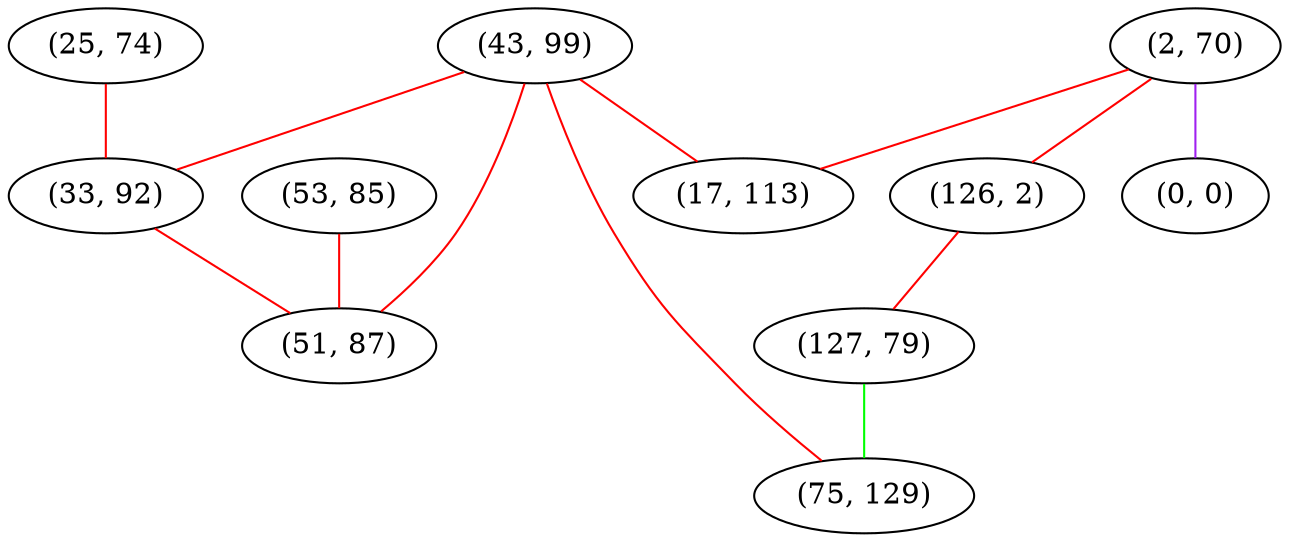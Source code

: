 graph "" {
"(25, 74)";
"(2, 70)";
"(53, 85)";
"(126, 2)";
"(43, 99)";
"(0, 0)";
"(127, 79)";
"(75, 129)";
"(33, 92)";
"(51, 87)";
"(17, 113)";
"(25, 74)" -- "(33, 92)"  [color=red, key=0, weight=1];
"(2, 70)" -- "(126, 2)"  [color=red, key=0, weight=1];
"(2, 70)" -- "(17, 113)"  [color=red, key=0, weight=1];
"(2, 70)" -- "(0, 0)"  [color=purple, key=0, weight=4];
"(53, 85)" -- "(51, 87)"  [color=red, key=0, weight=1];
"(126, 2)" -- "(127, 79)"  [color=red, key=0, weight=1];
"(43, 99)" -- "(51, 87)"  [color=red, key=0, weight=1];
"(43, 99)" -- "(75, 129)"  [color=red, key=0, weight=1];
"(43, 99)" -- "(17, 113)"  [color=red, key=0, weight=1];
"(43, 99)" -- "(33, 92)"  [color=red, key=0, weight=1];
"(127, 79)" -- "(75, 129)"  [color=green, key=0, weight=2];
"(33, 92)" -- "(51, 87)"  [color=red, key=0, weight=1];
}
